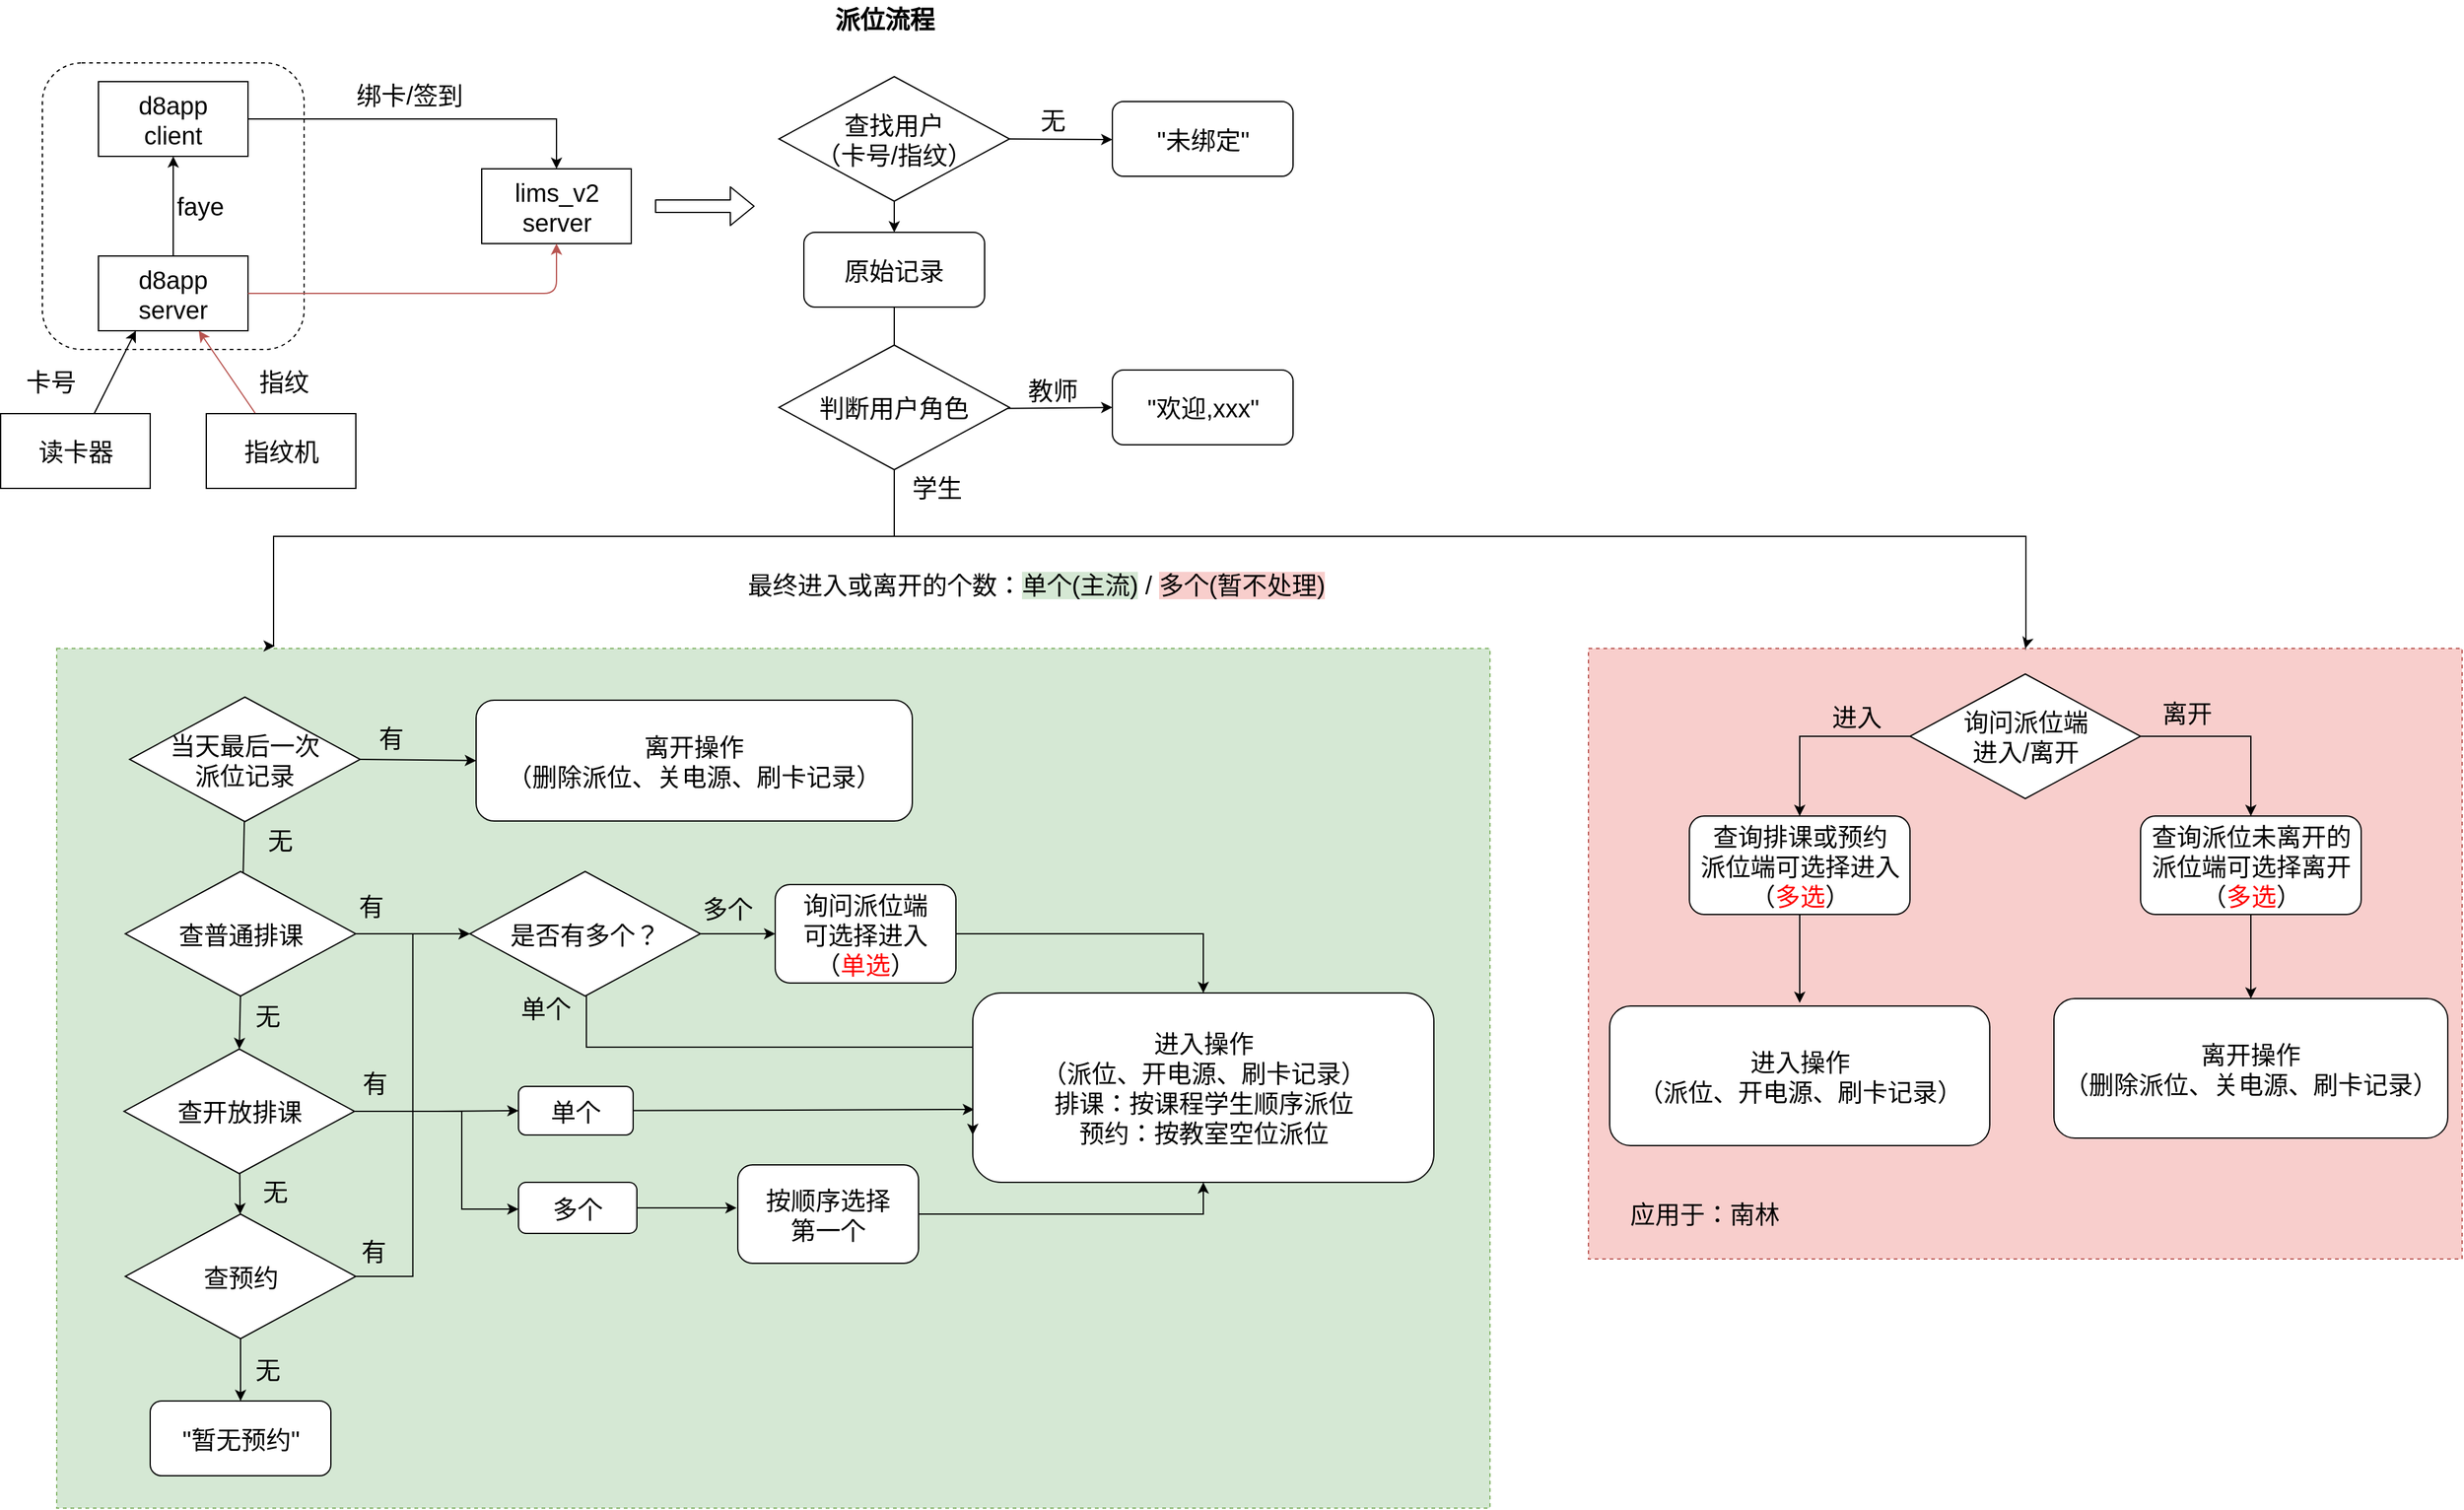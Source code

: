 <mxfile version="12.2.3" type="github" pages="2">
  <diagram id="hM6eBikk_U40iSR0B_jd" name="第 1 页">
    <mxGraphModel dx="1604" dy="762" grid="1" gridSize="10" guides="1" tooltips="1" connect="1" arrows="1" fold="1" page="1" pageScale="1" pageWidth="2336" pageHeight="1654" math="0" shadow="0">
      <root>
        <mxCell id="0"/>
        <mxCell id="1" parent="0"/>
        <mxCell id="mKh7MsT-q6QOY86grlK3-37" value="" style="rounded=0;whiteSpace=wrap;html=1;dashed=1;fillColor=#d5e8d4;strokeColor=#82b366;" parent="1" vertex="1">
          <mxGeometry x="124.5" y="585.5" width="1150" height="690" as="geometry"/>
        </mxCell>
        <mxCell id="8CKBOwuqKmf_nwYRFDAH-183" value="" style="rounded=0;whiteSpace=wrap;html=1;dashed=1;fillColor=#f8cecc;strokeColor=#b85450;" parent="1" vertex="1">
          <mxGeometry x="1353.5" y="585.5" width="701" height="490" as="geometry"/>
        </mxCell>
        <mxCell id="8CKBOwuqKmf_nwYRFDAH-11" value="" style="rounded=1;whiteSpace=wrap;html=1;strokeWidth=1;fontSize=20;dashed=1;" parent="1" vertex="1">
          <mxGeometry x="113" y="115.5" width="210" height="230" as="geometry"/>
        </mxCell>
        <mxCell id="8CKBOwuqKmf_nwYRFDAH-7" value="" style="rounded=0;orthogonalLoop=1;jettySize=auto;html=1;fontSize=20;entryX=0.25;entryY=1;entryDx=0;entryDy=0;" parent="1" source="8CKBOwuqKmf_nwYRFDAH-5" target="8CKBOwuqKmf_nwYRFDAH-6" edge="1">
          <mxGeometry relative="1" as="geometry"/>
        </mxCell>
        <mxCell id="8CKBOwuqKmf_nwYRFDAH-5" value="读卡器" style="rounded=0;whiteSpace=wrap;html=1;strokeWidth=1;fontSize=20;" parent="1" vertex="1">
          <mxGeometry x="79.5" y="397" width="120" height="60" as="geometry"/>
        </mxCell>
        <mxCell id="8CKBOwuqKmf_nwYRFDAH-9" value="" style="edgeStyle=orthogonalEdgeStyle;rounded=0;orthogonalLoop=1;jettySize=auto;html=1;fontSize=20;" parent="1" source="8CKBOwuqKmf_nwYRFDAH-6" target="8CKBOwuqKmf_nwYRFDAH-8" edge="1">
          <mxGeometry relative="1" as="geometry"/>
        </mxCell>
        <mxCell id="8CKBOwuqKmf_nwYRFDAH-6" value="d8app&lt;br&gt;server" style="rounded=0;whiteSpace=wrap;html=1;strokeWidth=1;fontSize=20;" parent="1" vertex="1">
          <mxGeometry x="158" y="270.5" width="120" height="60" as="geometry"/>
        </mxCell>
        <mxCell id="8CKBOwuqKmf_nwYRFDAH-23" value="" style="rounded=0;orthogonalLoop=1;jettySize=auto;html=1;fontSize=20;entryX=0.5;entryY=0;entryDx=0;entryDy=0;edgeStyle=orthogonalEdgeStyle;" parent="1" source="8CKBOwuqKmf_nwYRFDAH-8" target="8CKBOwuqKmf_nwYRFDAH-22" edge="1">
          <mxGeometry relative="1" as="geometry"/>
        </mxCell>
        <mxCell id="8CKBOwuqKmf_nwYRFDAH-8" value="d8app&lt;br&gt;client" style="rounded=0;whiteSpace=wrap;html=1;strokeWidth=1;fontSize=20;" parent="1" vertex="1">
          <mxGeometry x="158" y="130.5" width="120" height="60" as="geometry"/>
        </mxCell>
        <mxCell id="8CKBOwuqKmf_nwYRFDAH-22" value="lims_v2&lt;br&gt;server" style="rounded=0;whiteSpace=wrap;html=1;strokeWidth=1;fontSize=20;" parent="1" vertex="1">
          <mxGeometry x="465.5" y="200.5" width="120" height="60" as="geometry"/>
        </mxCell>
        <mxCell id="8CKBOwuqKmf_nwYRFDAH-10" value="faye" style="text;html=1;resizable=0;points=[];autosize=1;align=left;verticalAlign=top;spacingTop=-4;fontSize=20;" parent="1" vertex="1">
          <mxGeometry x="219" y="215.5" width="50" height="30" as="geometry"/>
        </mxCell>
        <mxCell id="8CKBOwuqKmf_nwYRFDAH-17" value="" style="edgeStyle=none;rounded=0;orthogonalLoop=1;jettySize=auto;html=1;fontSize=20;fillColor=#f8cecc;strokeColor=#b85450;" parent="1" source="8CKBOwuqKmf_nwYRFDAH-13" target="8CKBOwuqKmf_nwYRFDAH-6" edge="1">
          <mxGeometry relative="1" as="geometry">
            <mxPoint x="119.5" y="341" as="targetPoint"/>
          </mxGeometry>
        </mxCell>
        <mxCell id="8CKBOwuqKmf_nwYRFDAH-13" value="指纹机" style="rounded=0;whiteSpace=wrap;html=1;strokeWidth=1;fontSize=20;" parent="1" vertex="1">
          <mxGeometry x="244.5" y="397" width="120" height="60" as="geometry"/>
        </mxCell>
        <mxCell id="8CKBOwuqKmf_nwYRFDAH-18" value="指纹" style="text;html=1;resizable=0;points=[];autosize=1;align=left;verticalAlign=top;spacingTop=-4;fontSize=20;" parent="1" vertex="1">
          <mxGeometry x="284.5" y="356.5" width="60" height="30" as="geometry"/>
        </mxCell>
        <mxCell id="8CKBOwuqKmf_nwYRFDAH-19" value="卡号" style="text;html=1;resizable=0;points=[];autosize=1;align=left;verticalAlign=top;spacingTop=-4;fontSize=20;" parent="1" vertex="1">
          <mxGeometry x="98" y="356.5" width="60" height="30" as="geometry"/>
        </mxCell>
        <mxCell id="8CKBOwuqKmf_nwYRFDAH-25" value="绑卡/签到" style="text;html=1;resizable=0;points=[];autosize=1;align=left;verticalAlign=top;spacingTop=-4;fontSize=20;" parent="1" vertex="1">
          <mxGeometry x="363" y="126.5" width="100" height="30" as="geometry"/>
        </mxCell>
        <mxCell id="8CKBOwuqKmf_nwYRFDAH-28" value="" style="endArrow=classic;html=1;fontSize=20;exitX=1;exitY=0.5;exitDx=0;exitDy=0;entryX=0.5;entryY=1;entryDx=0;entryDy=0;fillColor=#f8cecc;strokeColor=#b85450;edgeStyle=orthogonalEdgeStyle;" parent="1" source="8CKBOwuqKmf_nwYRFDAH-6" target="8CKBOwuqKmf_nwYRFDAH-22" edge="1">
          <mxGeometry width="50" height="50" relative="1" as="geometry">
            <mxPoint x="124.5" y="593" as="sourcePoint"/>
            <mxPoint x="904.5" y="243" as="targetPoint"/>
          </mxGeometry>
        </mxCell>
        <mxCell id="8CKBOwuqKmf_nwYRFDAH-39" value="" style="edgeStyle=none;rounded=0;orthogonalLoop=1;jettySize=auto;html=1;fontSize=20;exitX=0.5;exitY=1;exitDx=0;exitDy=0;entryX=0.5;entryY=0;entryDx=0;entryDy=0;" parent="1" target="8CKBOwuqKmf_nwYRFDAH-51" edge="1">
          <mxGeometry relative="1" as="geometry">
            <mxPoint x="796.5" y="216.5" as="sourcePoint"/>
            <mxPoint x="796.5" y="310" as="targetPoint"/>
          </mxGeometry>
        </mxCell>
        <mxCell id="8CKBOwuqKmf_nwYRFDAH-38" value="&quot;未绑定&quot;" style="rounded=1;whiteSpace=wrap;html=1;strokeWidth=1;fontSize=20;" parent="1" vertex="1">
          <mxGeometry x="971.5" y="146.5" width="145" height="60" as="geometry"/>
        </mxCell>
        <mxCell id="8CKBOwuqKmf_nwYRFDAH-40" value="无" style="text;html=1;resizable=0;points=[];autosize=1;align=left;verticalAlign=top;spacingTop=-4;fontSize=20;" parent="1" vertex="1">
          <mxGeometry x="911.5" y="146.5" width="40" height="30" as="geometry"/>
        </mxCell>
        <mxCell id="8CKBOwuqKmf_nwYRFDAH-45" value="" style="rounded=0;orthogonalLoop=1;jettySize=auto;html=1;fontSize=20;exitX=1;exitY=0.5;exitDx=0;exitDy=0;" parent="1" edge="1">
          <mxGeometry relative="1" as="geometry">
            <mxPoint x="881.5" y="176.5" as="sourcePoint"/>
            <mxPoint x="971.5" y="177" as="targetPoint"/>
          </mxGeometry>
        </mxCell>
        <mxCell id="8CKBOwuqKmf_nwYRFDAH-54" value="" style="edgeStyle=none;rounded=0;orthogonalLoop=1;jettySize=auto;html=1;fontSize=20;entryX=0.5;entryY=0.031;entryDx=0;entryDy=0;entryPerimeter=0;" parent="1" source="8CKBOwuqKmf_nwYRFDAH-51" edge="1">
          <mxGeometry relative="1" as="geometry">
            <mxPoint x="796.5" y="355.98" as="targetPoint"/>
          </mxGeometry>
        </mxCell>
        <mxCell id="8CKBOwuqKmf_nwYRFDAH-51" value="原始记录" style="rounded=1;whiteSpace=wrap;html=1;strokeWidth=1;fontSize=20;" parent="1" vertex="1">
          <mxGeometry x="724" y="251.5" width="145" height="60" as="geometry"/>
        </mxCell>
        <mxCell id="8CKBOwuqKmf_nwYRFDAH-57" value="" style="edgeStyle=none;rounded=0;orthogonalLoop=1;jettySize=auto;html=1;fontSize=20;entryX=0;entryY=0.5;entryDx=0;entryDy=0;" parent="1" target="8CKBOwuqKmf_nwYRFDAH-67" edge="1">
          <mxGeometry relative="1" as="geometry">
            <mxPoint x="881.491" y="392.926" as="sourcePoint"/>
            <mxPoint x="961.5" y="393.5" as="targetPoint"/>
          </mxGeometry>
        </mxCell>
        <mxCell id="8CKBOwuqKmf_nwYRFDAH-60" value="" style="edgeStyle=orthogonalEdgeStyle;rounded=0;orthogonalLoop=1;jettySize=auto;html=1;fontSize=20;entryX=0.451;entryY=0.005;entryDx=0;entryDy=0;entryPerimeter=0;exitX=0.5;exitY=1;exitDx=0;exitDy=0;" parent="1" source="8CKBOwuqKmf_nwYRFDAH-78" edge="1">
          <mxGeometry relative="1" as="geometry">
            <mxPoint x="394.5" y="431" as="sourcePoint"/>
            <mxPoint x="299.5" y="583.5" as="targetPoint"/>
            <Array as="points">
              <mxPoint x="796.5" y="495.5"/>
              <mxPoint x="298.5" y="495.5"/>
            </Array>
          </mxGeometry>
        </mxCell>
        <mxCell id="8CKBOwuqKmf_nwYRFDAH-58" value="教师" style="text;html=1;resizable=0;points=[];autosize=1;align=left;verticalAlign=top;spacingTop=-4;fontSize=20;" parent="1" vertex="1">
          <mxGeometry x="901.5" y="363.5" width="60" height="30" as="geometry"/>
        </mxCell>
        <mxCell id="8CKBOwuqKmf_nwYRFDAH-61" value="学生" style="text;html=1;resizable=0;points=[];autosize=1;align=left;verticalAlign=top;spacingTop=-4;fontSize=20;" parent="1" vertex="1">
          <mxGeometry x="809" y="442" width="60" height="30" as="geometry"/>
        </mxCell>
        <mxCell id="8CKBOwuqKmf_nwYRFDAH-67" value="&quot;欢迎,xxx&quot;" style="rounded=1;whiteSpace=wrap;html=1;strokeWidth=1;fontSize=20;" parent="1" vertex="1">
          <mxGeometry x="971.5" y="362" width="145" height="60" as="geometry"/>
        </mxCell>
        <mxCell id="8CKBOwuqKmf_nwYRFDAH-76" value="&lt;span style=&quot;white-space: normal&quot;&gt;查找用户&lt;/span&gt;&lt;br style=&quot;white-space: normal&quot;&gt;&lt;span style=&quot;white-space: normal&quot;&gt;（卡号/指纹）&lt;/span&gt;" style="rhombus;whiteSpace=wrap;html=1;strokeWidth=1;fontSize=20;" parent="1" vertex="1">
          <mxGeometry x="704" y="126.5" width="185" height="100" as="geometry"/>
        </mxCell>
        <mxCell id="8CKBOwuqKmf_nwYRFDAH-78" value="判断用户角色" style="rhombus;whiteSpace=wrap;html=1;strokeWidth=1;fontSize=20;" parent="1" vertex="1">
          <mxGeometry x="704" y="342" width="185" height="100" as="geometry"/>
        </mxCell>
        <mxCell id="8CKBOwuqKmf_nwYRFDAH-158" value="" style="edgeStyle=orthogonalEdgeStyle;rounded=0;orthogonalLoop=1;jettySize=auto;html=1;fontSize=20;exitX=1;exitY=0.5;exitDx=0;exitDy=0;entryX=0.5;entryY=0;entryDx=0;entryDy=0;" parent="1" source="8CKBOwuqKmf_nwYRFDAH-162" target="8CKBOwuqKmf_nwYRFDAH-193" edge="1">
          <mxGeometry relative="1" as="geometry">
            <mxPoint x="1496.0" y="666.0" as="sourcePoint"/>
            <mxPoint x="1911.5" y="656.5" as="targetPoint"/>
          </mxGeometry>
        </mxCell>
        <mxCell id="8CKBOwuqKmf_nwYRFDAH-159" value="离开" style="text;html=1;resizable=0;points=[];autosize=1;align=left;verticalAlign=top;spacingTop=-4;fontSize=20;" parent="1" vertex="1">
          <mxGeometry x="1811.5" y="622.5" width="60" height="30" as="geometry"/>
        </mxCell>
        <mxCell id="8CKBOwuqKmf_nwYRFDAH-162" value="询问派位端&lt;br&gt;进入/离开" style="rhombus;whiteSpace=wrap;html=1;strokeWidth=1;fontSize=20;" parent="1" vertex="1">
          <mxGeometry x="1611.5" y="606" width="185" height="100" as="geometry"/>
        </mxCell>
        <mxCell id="8CKBOwuqKmf_nwYRFDAH-184" value="" style="edgeStyle=orthogonalEdgeStyle;rounded=0;orthogonalLoop=1;jettySize=auto;html=1;fontSize=20;entryX=0.5;entryY=0;entryDx=0;entryDy=0;exitX=0.5;exitY=1;exitDx=0;exitDy=0;" parent="1" source="8CKBOwuqKmf_nwYRFDAH-78" target="8CKBOwuqKmf_nwYRFDAH-183" edge="1">
          <mxGeometry relative="1" as="geometry">
            <mxPoint x="404.5" y="441" as="sourcePoint"/>
            <mxPoint x="404.654" y="527.25" as="targetPoint"/>
            <Array as="points">
              <mxPoint x="796.5" y="495.5"/>
              <mxPoint x="1704.5" y="495.5"/>
              <mxPoint x="1704.5" y="583.5"/>
              <mxPoint x="1703.5" y="583.5"/>
            </Array>
          </mxGeometry>
        </mxCell>
        <mxCell id="8CKBOwuqKmf_nwYRFDAH-186" value="" style="rounded=0;orthogonalLoop=1;jettySize=auto;html=1;fontSize=20;exitX=0;exitY=0.5;exitDx=0;exitDy=0;entryX=0.5;entryY=0;entryDx=0;entryDy=0;edgeStyle=orthogonalEdgeStyle;" parent="1" source="8CKBOwuqKmf_nwYRFDAH-162" target="8CKBOwuqKmf_nwYRFDAH-192" edge="1">
          <mxGeometry relative="1" as="geometry">
            <mxPoint x="1511.5" y="666" as="sourcePoint"/>
            <mxPoint x="1483.794" y="712.676" as="targetPoint"/>
          </mxGeometry>
        </mxCell>
        <mxCell id="8CKBOwuqKmf_nwYRFDAH-187" value="进入" style="text;html=1;resizable=0;points=[];autosize=1;align=left;verticalAlign=top;spacingTop=-4;fontSize=20;" parent="1" vertex="1">
          <mxGeometry x="1546.5" y="626" width="60" height="30" as="geometry"/>
        </mxCell>
        <mxCell id="8CKBOwuqKmf_nwYRFDAH-203" value="" style="edgeStyle=orthogonalEdgeStyle;rounded=0;orthogonalLoop=1;jettySize=auto;html=1;fontSize=20;" parent="1" source="8CKBOwuqKmf_nwYRFDAH-192" edge="1">
          <mxGeometry relative="1" as="geometry">
            <mxPoint x="1523" y="870" as="targetPoint"/>
          </mxGeometry>
        </mxCell>
        <mxCell id="8CKBOwuqKmf_nwYRFDAH-192" value="查询排课或预约&lt;br&gt;派位端可选择进入&lt;br&gt;（&lt;font color=&quot;#ff0000&quot;&gt;多选&lt;/font&gt;）" style="rounded=1;whiteSpace=wrap;html=1;strokeWidth=1;fontSize=20;" parent="1" vertex="1">
          <mxGeometry x="1434.5" y="720" width="177" height="79" as="geometry"/>
        </mxCell>
        <mxCell id="8CKBOwuqKmf_nwYRFDAH-202" value="" style="edgeStyle=orthogonalEdgeStyle;rounded=0;orthogonalLoop=1;jettySize=auto;html=1;fontSize=20;" parent="1" source="8CKBOwuqKmf_nwYRFDAH-193" target="8CKBOwuqKmf_nwYRFDAH-200" edge="1">
          <mxGeometry relative="1" as="geometry"/>
        </mxCell>
        <mxCell id="8CKBOwuqKmf_nwYRFDAH-193" value="查询派位未离开的&lt;br&gt;派位端可选择离开&lt;br&gt;（&lt;font color=&quot;#ff0000&quot;&gt;多选&lt;/font&gt;）" style="rounded=1;whiteSpace=wrap;html=1;strokeWidth=1;fontSize=20;" parent="1" vertex="1">
          <mxGeometry x="1796.5" y="720" width="177" height="79" as="geometry"/>
        </mxCell>
        <mxCell id="8CKBOwuqKmf_nwYRFDAH-196" value="进入操作&lt;br&gt;（派位、开电源、刷卡记录）" style="rounded=1;whiteSpace=wrap;html=1;strokeWidth=1;fontSize=20;" parent="1" vertex="1">
          <mxGeometry x="1370.5" y="872.5" width="305" height="112" as="geometry"/>
        </mxCell>
        <mxCell id="8CKBOwuqKmf_nwYRFDAH-200" value="离开操作&lt;br&gt;（删除派位、关电源、刷卡记录）" style="rounded=1;whiteSpace=wrap;html=1;strokeWidth=1;fontSize=20;" parent="1" vertex="1">
          <mxGeometry x="1727" y="866.5" width="316" height="112" as="geometry"/>
        </mxCell>
        <mxCell id="8CKBOwuqKmf_nwYRFDAH-206" value="" style="edgeStyle=none;rounded=0;orthogonalLoop=1;jettySize=auto;html=1;fontSize=20;entryX=0.5;entryY=0;entryDx=0;entryDy=0;" parent="1" target="8CKBOwuqKmf_nwYRFDAH-214" edge="1">
          <mxGeometry relative="1" as="geometry">
            <mxPoint x="275.5" y="704.5" as="sourcePoint"/>
            <mxPoint x="275.5" y="765.5" as="targetPoint"/>
          </mxGeometry>
        </mxCell>
        <mxCell id="8CKBOwuqKmf_nwYRFDAH-207" value="" style="edgeStyle=none;rounded=0;orthogonalLoop=1;jettySize=auto;html=1;fontSize=20;entryX=0;entryY=0.5;entryDx=0;entryDy=0;exitX=1;exitY=0.5;exitDx=0;exitDy=0;" parent="1" source="8CKBOwuqKmf_nwYRFDAH-211" target="8CKBOwuqKmf_nwYRFDAH-209" edge="1">
          <mxGeometry relative="1" as="geometry">
            <mxPoint x="360.5" y="664.5" as="sourcePoint"/>
            <mxPoint x="440.5" y="664.5" as="targetPoint"/>
          </mxGeometry>
        </mxCell>
        <mxCell id="8CKBOwuqKmf_nwYRFDAH-208" value="有" style="text;html=1;resizable=0;points=[];autosize=1;align=left;verticalAlign=top;spacingTop=-4;fontSize=20;" parent="1" vertex="1">
          <mxGeometry x="380.5" y="643" width="40" height="30" as="geometry"/>
        </mxCell>
        <mxCell id="8CKBOwuqKmf_nwYRFDAH-209" value="离开操作&lt;br&gt;（删除派位、关电源、刷卡记录）" style="rounded=1;whiteSpace=wrap;html=1;strokeWidth=1;fontSize=20;" parent="1" vertex="1">
          <mxGeometry x="461" y="627" width="350" height="97" as="geometry"/>
        </mxCell>
        <mxCell id="8CKBOwuqKmf_nwYRFDAH-210" value="无" style="text;html=1;resizable=0;points=[];autosize=1;align=left;verticalAlign=top;spacingTop=-4;fontSize=20;" parent="1" vertex="1">
          <mxGeometry x="291.5" y="724.5" width="40" height="30" as="geometry"/>
        </mxCell>
        <mxCell id="8CKBOwuqKmf_nwYRFDAH-211" value="当天最后一次&lt;br&gt;派位记录" style="rhombus;whiteSpace=wrap;html=1;strokeWidth=1;fontSize=20;" parent="1" vertex="1">
          <mxGeometry x="183" y="624.5" width="185" height="100" as="geometry"/>
        </mxCell>
        <mxCell id="8CKBOwuqKmf_nwYRFDAH-213" value="" style="edgeStyle=none;rounded=0;orthogonalLoop=1;jettySize=auto;html=1;fontSize=20;" parent="1" source="8CKBOwuqKmf_nwYRFDAH-214" target="8CKBOwuqKmf_nwYRFDAH-217" edge="1">
          <mxGeometry relative="1" as="geometry"/>
        </mxCell>
        <mxCell id="mKh7MsT-q6QOY86grlK3-23" value="" style="edgeStyle=orthogonalEdgeStyle;rounded=0;orthogonalLoop=1;jettySize=auto;html=1;entryX=0;entryY=0.5;entryDx=0;entryDy=0;" parent="1" source="8CKBOwuqKmf_nwYRFDAH-214" target="mKh7MsT-q6QOY86grlK3-26" edge="1">
          <mxGeometry relative="1" as="geometry">
            <mxPoint x="445" y="957" as="targetPoint"/>
          </mxGeometry>
        </mxCell>
        <mxCell id="8CKBOwuqKmf_nwYRFDAH-214" value="查开放排课" style="rhombus;whiteSpace=wrap;html=1;strokeWidth=1;fontSize=20;" parent="1" vertex="1">
          <mxGeometry x="178.5" y="907" width="185" height="100" as="geometry"/>
        </mxCell>
        <mxCell id="8CKBOwuqKmf_nwYRFDAH-215" value="" style="edgeStyle=orthogonalEdgeStyle;rounded=0;orthogonalLoop=1;jettySize=auto;html=1;fontSize=20;entryX=0;entryY=0.5;entryDx=0;entryDy=0;" parent="1" source="8CKBOwuqKmf_nwYRFDAH-217" target="8CKBOwuqKmf_nwYRFDAH-226" edge="1">
          <mxGeometry relative="1" as="geometry">
            <mxPoint x="407" y="959.5" as="targetPoint"/>
          </mxGeometry>
        </mxCell>
        <mxCell id="8CKBOwuqKmf_nwYRFDAH-216" value="" style="edgeStyle=none;rounded=0;orthogonalLoop=1;jettySize=auto;html=1;fontSize=20;entryX=0.5;entryY=0;entryDx=0;entryDy=0;entryPerimeter=0;" parent="1" source="8CKBOwuqKmf_nwYRFDAH-217" target="8CKBOwuqKmf_nwYRFDAH-220" edge="1">
          <mxGeometry relative="1" as="geometry">
            <mxPoint x="272" y="1199.5" as="targetPoint"/>
          </mxGeometry>
        </mxCell>
        <mxCell id="8CKBOwuqKmf_nwYRFDAH-217" value="查预约" style="rhombus;whiteSpace=wrap;html=1;strokeWidth=1;fontSize=20;" parent="1" vertex="1">
          <mxGeometry x="179.5" y="1039.5" width="185" height="100" as="geometry"/>
        </mxCell>
        <mxCell id="8CKBOwuqKmf_nwYRFDAH-219" value="无" style="text;html=1;resizable=0;points=[];autosize=1;align=left;verticalAlign=top;spacingTop=-4;fontSize=20;" parent="1" vertex="1">
          <mxGeometry x="288" y="1007" width="40" height="30" as="geometry"/>
        </mxCell>
        <mxCell id="8CKBOwuqKmf_nwYRFDAH-220" value="&quot;暂无预约&quot;" style="rounded=1;whiteSpace=wrap;html=1;strokeWidth=1;fontSize=20;" parent="1" vertex="1">
          <mxGeometry x="199.5" y="1189.5" width="145" height="60" as="geometry"/>
        </mxCell>
        <mxCell id="8CKBOwuqKmf_nwYRFDAH-221" value="无" style="text;html=1;resizable=0;points=[];autosize=1;align=left;verticalAlign=top;spacingTop=-4;fontSize=20;" parent="1" vertex="1">
          <mxGeometry x="282" y="1149.5" width="40" height="30" as="geometry"/>
        </mxCell>
        <mxCell id="8CKBOwuqKmf_nwYRFDAH-222" value="有" style="text;html=1;resizable=0;points=[];autosize=1;align=left;verticalAlign=top;spacingTop=-4;fontSize=20;" parent="1" vertex="1">
          <mxGeometry x="367" y="1055" width="40" height="30" as="geometry"/>
        </mxCell>
        <mxCell id="8CKBOwuqKmf_nwYRFDAH-223" value="进入操作&lt;br&gt;（派位、开电源、刷卡记录）&lt;br&gt;排课：按课程学生顺序派位&lt;br&gt;预约：按教室空位派位" style="rounded=1;whiteSpace=wrap;html=1;strokeWidth=1;fontSize=20;" parent="1" vertex="1">
          <mxGeometry x="859.5" y="862" width="370" height="152" as="geometry"/>
        </mxCell>
        <mxCell id="8CKBOwuqKmf_nwYRFDAH-224" value="" style="edgeStyle=none;rounded=0;orthogonalLoop=1;jettySize=auto;html=1;fontSize=20;exitX=1;exitY=0.5;exitDx=0;exitDy=0;entryX=0;entryY=0.5;entryDx=0;entryDy=0;" parent="1" source="8CKBOwuqKmf_nwYRFDAH-226" target="8CKBOwuqKmf_nwYRFDAH-230" edge="1">
          <mxGeometry relative="1" as="geometry">
            <mxPoint x="832" y="947.5" as="targetPoint"/>
            <mxPoint x="753.092" y="948.239" as="sourcePoint"/>
          </mxGeometry>
        </mxCell>
        <mxCell id="8CKBOwuqKmf_nwYRFDAH-225" value="" style="rounded=0;orthogonalLoop=1;jettySize=auto;html=1;fontSize=20;exitX=0.5;exitY=1;exitDx=0;exitDy=0;entryX=0;entryY=0.75;entryDx=0;entryDy=0;edgeStyle=orthogonalEdgeStyle;" parent="1" source="8CKBOwuqKmf_nwYRFDAH-226" target="8CKBOwuqKmf_nwYRFDAH-223" edge="1">
          <mxGeometry relative="1" as="geometry">
            <mxPoint x="640.5" y="996.5" as="sourcePoint"/>
            <mxPoint x="910" y="893" as="targetPoint"/>
            <Array as="points">
              <mxPoint x="549.5" y="864.5"/>
              <mxPoint x="549.5" y="905.5"/>
            </Array>
          </mxGeometry>
        </mxCell>
        <mxCell id="8CKBOwuqKmf_nwYRFDAH-226" value="是否有多个？" style="rhombus;whiteSpace=wrap;html=1;strokeWidth=1;fontSize=20;" parent="1" vertex="1">
          <mxGeometry x="456" y="764.5" width="185" height="100" as="geometry"/>
        </mxCell>
        <mxCell id="8CKBOwuqKmf_nwYRFDAH-227" value="多个" style="text;html=1;resizable=0;points=[];autosize=1;align=left;verticalAlign=top;spacingTop=-4;fontSize=20;" parent="1" vertex="1">
          <mxGeometry x="641" y="780" width="60" height="30" as="geometry"/>
        </mxCell>
        <mxCell id="8CKBOwuqKmf_nwYRFDAH-229" value="" style="rounded=0;orthogonalLoop=1;jettySize=auto;html=1;fontSize=20;exitX=1;exitY=0.5;exitDx=0;exitDy=0;edgeStyle=orthogonalEdgeStyle;entryX=0.5;entryY=0;entryDx=0;entryDy=0;" parent="1" source="8CKBOwuqKmf_nwYRFDAH-230" target="8CKBOwuqKmf_nwYRFDAH-223" edge="1">
          <mxGeometry relative="1" as="geometry">
            <mxPoint x="913.907" y="983.5" as="sourcePoint"/>
            <mxPoint x="1090" y="815" as="targetPoint"/>
          </mxGeometry>
        </mxCell>
        <mxCell id="8CKBOwuqKmf_nwYRFDAH-230" value="询问派位端&lt;br&gt;可选择进入&lt;br&gt;（&lt;font color=&quot;#ff0000&quot;&gt;单选&lt;/font&gt;）" style="rounded=1;whiteSpace=wrap;html=1;strokeWidth=1;fontSize=20;" parent="1" vertex="1">
          <mxGeometry x="701" y="775" width="145" height="79" as="geometry"/>
        </mxCell>
        <mxCell id="8CKBOwuqKmf_nwYRFDAH-231" value="最终进入或离开的个数：&lt;span style=&quot;background-color: rgb(213 , 232 , 212)&quot;&gt;单个(主流)&lt;/span&gt; / &lt;span style=&quot;background-color: rgb(248 , 206 , 204)&quot;&gt;多个(暂不处理)&lt;/span&gt;" style="text;html=1;resizable=0;points=[];autosize=1;align=left;verticalAlign=top;spacingTop=-4;fontSize=20;fillColor=#ffffff;" parent="1" vertex="1">
          <mxGeometry x="676.5" y="519.5" width="480" height="30" as="geometry"/>
        </mxCell>
        <mxCell id="8CKBOwuqKmf_nwYRFDAH-234" value="" style="shape=flexArrow;endArrow=classic;html=1;fontSize=20;" parent="1" edge="1">
          <mxGeometry width="50" height="50" relative="1" as="geometry">
            <mxPoint x="604.5" y="230.5" as="sourcePoint"/>
            <mxPoint x="684.5" y="230.5" as="targetPoint"/>
          </mxGeometry>
        </mxCell>
        <mxCell id="mKh7MsT-q6QOY86grlK3-2" value="查普通排课" style="rhombus;whiteSpace=wrap;html=1;strokeWidth=1;fontSize=20;" parent="1" vertex="1">
          <mxGeometry x="179.5" y="764.5" width="185" height="100" as="geometry"/>
        </mxCell>
        <mxCell id="mKh7MsT-q6QOY86grlK3-5" value="" style="rounded=0;orthogonalLoop=1;jettySize=auto;html=1;fontSize=20;exitX=1;exitY=0.5;exitDx=0;exitDy=0;entryX=0;entryY=0.5;entryDx=0;entryDy=0;edgeStyle=orthogonalEdgeStyle;" parent="1" source="mKh7MsT-q6QOY86grlK3-2" target="8CKBOwuqKmf_nwYRFDAH-226" edge="1">
          <mxGeometry relative="1" as="geometry">
            <mxPoint x="452" y="815.5" as="targetPoint"/>
            <mxPoint x="359.5" y="814" as="sourcePoint"/>
          </mxGeometry>
        </mxCell>
        <mxCell id="mKh7MsT-q6QOY86grlK3-6" value="有" style="text;html=1;resizable=0;points=[];autosize=1;align=left;verticalAlign=top;spacingTop=-4;fontSize=20;" parent="1" vertex="1">
          <mxGeometry x="364.5" y="777.5" width="40" height="30" as="geometry"/>
        </mxCell>
        <mxCell id="mKh7MsT-q6QOY86grlK3-7" value="无" style="text;html=1;resizable=0;points=[];autosize=1;align=left;verticalAlign=top;spacingTop=-4;fontSize=20;" parent="1" vertex="1">
          <mxGeometry x="281.5" y="866" width="40" height="30" as="geometry"/>
        </mxCell>
        <mxCell id="mKh7MsT-q6QOY86grlK3-14" value="有" style="text;html=1;resizable=0;points=[];autosize=1;align=left;verticalAlign=top;spacingTop=-4;fontSize=20;" parent="1" vertex="1">
          <mxGeometry x="368" y="919.5" width="40" height="30" as="geometry"/>
        </mxCell>
        <mxCell id="mKh7MsT-q6QOY86grlK3-18" value="" style="edgeStyle=orthogonalEdgeStyle;rounded=0;orthogonalLoop=1;jettySize=auto;html=1;entryX=0.5;entryY=1;entryDx=0;entryDy=0;" parent="1" source="mKh7MsT-q6QOY86grlK3-16" target="8CKBOwuqKmf_nwYRFDAH-223" edge="1">
          <mxGeometry relative="1" as="geometry">
            <mxPoint x="1020" y="1093" as="targetPoint"/>
          </mxGeometry>
        </mxCell>
        <mxCell id="mKh7MsT-q6QOY86grlK3-16" value="按顺序选择&lt;br&gt;第一个" style="rounded=1;whiteSpace=wrap;html=1;strokeWidth=1;fontSize=20;" parent="1" vertex="1">
          <mxGeometry x="671" y="1000" width="145" height="79" as="geometry"/>
        </mxCell>
        <mxCell id="mKh7MsT-q6QOY86grlK3-21" value="单个" style="text;html=1;resizable=0;points=[];autosize=1;align=left;verticalAlign=top;spacingTop=-4;fontSize=20;" parent="1" vertex="1">
          <mxGeometry x="495" y="860" width="60" height="30" as="geometry"/>
        </mxCell>
        <mxCell id="mKh7MsT-q6QOY86grlK3-32" value="" style="rounded=0;orthogonalLoop=1;jettySize=auto;html=1;" parent="1" source="mKh7MsT-q6QOY86grlK3-26" edge="1">
          <mxGeometry relative="1" as="geometry">
            <mxPoint x="860.5" y="955.5" as="targetPoint"/>
          </mxGeometry>
        </mxCell>
        <mxCell id="mKh7MsT-q6QOY86grlK3-26" value="单个" style="rounded=1;whiteSpace=wrap;html=1;strokeWidth=1;fontSize=20;" parent="1" vertex="1">
          <mxGeometry x="495" y="937" width="92" height="39" as="geometry"/>
        </mxCell>
        <mxCell id="mKh7MsT-q6QOY86grlK3-34" value="" style="edgeStyle=orthogonalEdgeStyle;rounded=0;orthogonalLoop=1;jettySize=auto;html=1;" parent="1" source="mKh7MsT-q6QOY86grlK3-27" edge="1">
          <mxGeometry relative="1" as="geometry">
            <mxPoint x="670" y="1034.5" as="targetPoint"/>
          </mxGeometry>
        </mxCell>
        <mxCell id="mKh7MsT-q6QOY86grlK3-27" value="多个" style="rounded=1;whiteSpace=wrap;html=1;strokeWidth=1;fontSize=20;" parent="1" vertex="1">
          <mxGeometry x="495" y="1014" width="95" height="41" as="geometry"/>
        </mxCell>
        <mxCell id="mKh7MsT-q6QOY86grlK3-30" value="" style="edgeStyle=orthogonalEdgeStyle;rounded=0;orthogonalLoop=1;jettySize=auto;html=1;" parent="1" source="8CKBOwuqKmf_nwYRFDAH-214" target="mKh7MsT-q6QOY86grlK3-27" edge="1">
          <mxGeometry relative="1" as="geometry">
            <mxPoint x="445" y="957" as="targetPoint"/>
            <Array as="points">
              <mxPoint x="449.5" y="956.5"/>
              <mxPoint x="449.5" y="1035.5"/>
            </Array>
          </mxGeometry>
        </mxCell>
        <mxCell id="mKh7MsT-q6QOY86grlK3-39" value="&lt;b&gt;派位流程&lt;/b&gt;" style="text;html=1;resizable=0;points=[];autosize=1;align=left;verticalAlign=top;spacingTop=-4;fontSize=20;" parent="1" vertex="1">
          <mxGeometry x="746.5" y="65.5" width="100" height="30" as="geometry"/>
        </mxCell>
        <mxCell id="mKh7MsT-q6QOY86grlK3-40" value="应用于：南林" style="text;html=1;resizable=0;points=[];autosize=1;align=left;verticalAlign=top;spacingTop=-4;fontSize=20;" parent="1" vertex="1">
          <mxGeometry x="1384.5" y="1024.5" width="140" height="30" as="geometry"/>
        </mxCell>
      </root>
    </mxGraphModel>
  </diagram>
  <diagram id="qYJ_HJDpzD7zQL_JcVsm" name="第 2 页">
    <mxGraphModel dx="1604" dy="762" grid="1" gridSize="10" guides="1" tooltips="1" connect="1" arrows="1" fold="1" page="1" pageScale="1" pageWidth="2336" pageHeight="1654" math="0" shadow="0">
      <root>
        <mxCell id="VbXiqxifgtEjTcqJHU5X-0"/>
        <mxCell id="VbXiqxifgtEjTcqJHU5X-1" parent="VbXiqxifgtEjTcqJHU5X-0"/>
        <mxCell id="WlJeEV-WzUguObxlbS_j-1" value="" style="rounded=0;orthogonalLoop=1;jettySize=auto;html=1;fontSize=20;entryX=0.5;entryY=1;entryDx=0;entryDy=0;exitX=0.5;exitY=0;exitDx=0;exitDy=0;fillColor=#FF0000;strokeColor=#FF0000;" edge="1" parent="VbXiqxifgtEjTcqJHU5X-1" source="WlJeEV-WzUguObxlbS_j-2" target="WlJeEV-WzUguObxlbS_j-7">
          <mxGeometry relative="1" as="geometry">
            <mxPoint x="178.5" y="410.5" as="targetPoint"/>
          </mxGeometry>
        </mxCell>
        <mxCell id="WlJeEV-WzUguObxlbS_j-2" value="读卡器" style="rounded=0;whiteSpace=wrap;html=1;strokeWidth=1;fontSize=20;" vertex="1" parent="VbXiqxifgtEjTcqJHU5X-1">
          <mxGeometry x="70" y="477" width="120" height="60" as="geometry"/>
        </mxCell>
        <mxCell id="WlJeEV-WzUguObxlbS_j-23" value="" style="edgeStyle=orthogonalEdgeStyle;rounded=0;orthogonalLoop=1;jettySize=auto;html=1;" edge="1" parent="VbXiqxifgtEjTcqJHU5X-1" source="WlJeEV-WzUguObxlbS_j-6" target="WlJeEV-WzUguObxlbS_j-22">
          <mxGeometry relative="1" as="geometry"/>
        </mxCell>
        <mxCell id="WlJeEV-WzUguObxlbS_j-25" value="" style="edgeStyle=orthogonalEdgeStyle;rounded=0;orthogonalLoop=1;jettySize=auto;html=1;" edge="1" parent="VbXiqxifgtEjTcqJHU5X-1" source="WlJeEV-WzUguObxlbS_j-6" target="WlJeEV-WzUguObxlbS_j-24">
          <mxGeometry relative="1" as="geometry"/>
        </mxCell>
        <mxCell id="WlJeEV-WzUguObxlbS_j-6" value="d8app&lt;br&gt;client" style="rounded=0;whiteSpace=wrap;html=1;strokeWidth=1;fontSize=20;" vertex="1" parent="VbXiqxifgtEjTcqJHU5X-1">
          <mxGeometry x="741" y="210" width="170" height="60" as="geometry"/>
        </mxCell>
        <mxCell id="8-HUqHwnU9W-xw41YP2W-3" value="" style="edgeStyle=orthogonalEdgeStyle;rounded=0;orthogonalLoop=1;jettySize=auto;html=1;entryX=0.75;entryY=1;entryDx=0;entryDy=0;" edge="1" parent="VbXiqxifgtEjTcqJHU5X-1" source="WlJeEV-WzUguObxlbS_j-24" target="WlJeEV-WzUguObxlbS_j-7">
          <mxGeometry relative="1" as="geometry">
            <mxPoint x="490" y="450" as="targetPoint"/>
            <Array as="points">
              <mxPoint x="530" y="360"/>
            </Array>
          </mxGeometry>
        </mxCell>
        <mxCell id="WlJeEV-WzUguObxlbS_j-24" value="签到页" style="rounded=0;whiteSpace=wrap;html=1;strokeWidth=1;fontSize=20;" vertex="1" parent="VbXiqxifgtEjTcqJHU5X-1">
          <mxGeometry x="702" y="310" width="120" height="60" as="geometry"/>
        </mxCell>
        <mxCell id="8-HUqHwnU9W-xw41YP2W-6" value="" style="edgeStyle=orthogonalEdgeStyle;rounded=0;orthogonalLoop=1;jettySize=auto;html=1;strokeColor=#000000;fillColor=#FF0000;exitX=0.5;exitY=1;exitDx=0;exitDy=0;entryX=0.908;entryY=1;entryDx=0;entryDy=0;entryPerimeter=0;" edge="1" parent="VbXiqxifgtEjTcqJHU5X-1" source="WlJeEV-WzUguObxlbS_j-22" target="WlJeEV-WzUguObxlbS_j-7">
          <mxGeometry relative="1" as="geometry">
            <mxPoint x="520" y="450" as="targetPoint"/>
            <Array as="points">
              <mxPoint x="892" y="450"/>
              <mxPoint x="549" y="450"/>
            </Array>
          </mxGeometry>
        </mxCell>
        <mxCell id="WlJeEV-WzUguObxlbS_j-22" value="绑卡页" style="rounded=0;whiteSpace=wrap;html=1;strokeWidth=1;fontSize=20;" vertex="1" parent="VbXiqxifgtEjTcqJHU5X-1">
          <mxGeometry x="832" y="310" width="120" height="60" as="geometry"/>
        </mxCell>
        <mxCell id="WlJeEV-WzUguObxlbS_j-21" value="" style="edgeStyle=orthogonalEdgeStyle;rounded=0;orthogonalLoop=1;jettySize=auto;html=1;entryX=0;entryY=0.5;entryDx=0;entryDy=0;exitX=1;exitY=0.5;exitDx=0;exitDy=0;strokeColor=#FF0000;" edge="1" parent="VbXiqxifgtEjTcqJHU5X-1" source="WlJeEV-WzUguObxlbS_j-7" target="WlJeEV-WzUguObxlbS_j-6">
          <mxGeometry relative="1" as="geometry">
            <mxPoint x="580" y="240" as="sourcePoint"/>
            <mxPoint x="660" y="240" as="targetPoint"/>
            <Array as="points"/>
          </mxGeometry>
        </mxCell>
        <mxCell id="WlJeEV-WzUguObxlbS_j-7" value="app&lt;br&gt;server" style="rounded=0;whiteSpace=wrap;html=1;strokeWidth=1;fontSize=20;" vertex="1" parent="VbXiqxifgtEjTcqJHU5X-1">
          <mxGeometry x="440" y="210" width="120" height="60" as="geometry"/>
        </mxCell>
        <mxCell id="WlJeEV-WzUguObxlbS_j-9" value="" style="edgeStyle=none;rounded=0;orthogonalLoop=1;jettySize=auto;html=1;fontSize=20;fillColor=#f8cecc;strokeColor=#FF0000;entryX=0.5;entryY=1;entryDx=0;entryDy=0;exitX=0.5;exitY=0;exitDx=0;exitDy=0;" edge="1" parent="VbXiqxifgtEjTcqJHU5X-1" source="WlJeEV-WzUguObxlbS_j-10" target="WlJeEV-WzUguObxlbS_j-7">
          <mxGeometry relative="1" as="geometry">
            <mxPoint x="229.014" y="410.5" as="targetPoint"/>
          </mxGeometry>
        </mxCell>
        <mxCell id="WlJeEV-WzUguObxlbS_j-10" value="指纹机" style="rounded=0;whiteSpace=wrap;html=1;strokeWidth=1;fontSize=20;" vertex="1" parent="VbXiqxifgtEjTcqJHU5X-1">
          <mxGeometry x="235" y="477" width="120" height="60" as="geometry"/>
        </mxCell>
        <mxCell id="WlJeEV-WzUguObxlbS_j-11" value="指纹" style="text;html=1;resizable=0;points=[];autosize=1;align=left;verticalAlign=top;spacingTop=-4;fontSize=20;" vertex="1" parent="VbXiqxifgtEjTcqJHU5X-1">
          <mxGeometry x="254.5" y="436.5" width="60" height="30" as="geometry"/>
        </mxCell>
        <mxCell id="WlJeEV-WzUguObxlbS_j-12" value="卡号" style="text;html=1;resizable=0;points=[];autosize=1;align=left;verticalAlign=top;spacingTop=-4;fontSize=20;" vertex="1" parent="VbXiqxifgtEjTcqJHU5X-1">
          <mxGeometry x="88.5" y="436.5" width="60" height="30" as="geometry"/>
        </mxCell>
        <mxCell id="WlJeEV-WzUguObxlbS_j-18" value="&lt;font style=&quot;font-size: 18px&quot;&gt;发送时携带deviceId&lt;/font&gt;" style="rounded=1;whiteSpace=wrap;html=1;" vertex="1" parent="VbXiqxifgtEjTcqJHU5X-1">
          <mxGeometry x="70.5" y="560" width="280" height="90" as="geometry"/>
        </mxCell>
        <mxCell id="WlJeEV-WzUguObxlbS_j-19" value="&lt;font style=&quot;font-size: 18px&quot;&gt;安卓和windows版本统一逻辑&lt;br&gt;安卓版本app内嵌webview&lt;br&gt;windows版本使用浏览器全屏打开&lt;/font&gt;" style="text;html=1;strokeColor=none;fillColor=none;align=center;verticalAlign=middle;whiteSpace=wrap;rounded=0;" vertex="1" parent="VbXiqxifgtEjTcqJHU5X-1">
          <mxGeometry x="45" y="55" width="380" height="110" as="geometry"/>
        </mxCell>
        <mxCell id="WlJeEV-WzUguObxlbS_j-29" value="&lt;font style=&quot;font-size: 18px&quot;&gt;faye&lt;/font&gt;" style="text;html=1;strokeColor=none;fillColor=none;align=center;verticalAlign=middle;whiteSpace=wrap;rounded=0;" vertex="1" parent="VbXiqxifgtEjTcqJHU5X-1">
          <mxGeometry x="630" y="210" width="40" height="20" as="geometry"/>
        </mxCell>
        <mxCell id="WlJeEV-WzUguObxlbS_j-30" value="&lt;font style=&quot;font-size: 18px&quot;&gt;路径中配置deviceId&lt;br&gt;http://localhost:8008/?deviceId=&lt;br&gt;&lt;/font&gt;" style="rounded=1;whiteSpace=wrap;html=1;" vertex="1" parent="VbXiqxifgtEjTcqJHU5X-1">
          <mxGeometry x="708" y="110" width="230" height="90" as="geometry"/>
        </mxCell>
      </root>
    </mxGraphModel>
  </diagram>
</mxfile>
